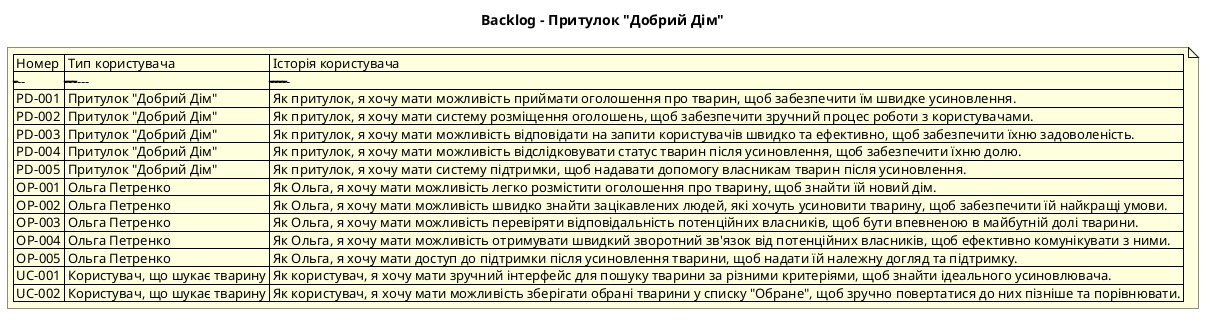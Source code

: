 @startuml
title Backlog - Притулок "Добрий Дім"
note as organ
| Номер | Тип користувача | Історія користувача |
|-------|------------------|---------------------|
| PD-001 | Притулок "Добрий Дім" | Як притулок, я хочу мати можливість приймати оголошення про тварин, щоб забезпечити їм швидке усиновлення. |
| PD-002 | Притулок "Добрий Дім" | Як притулок, я хочу мати систему розміщення оголошень, щоб забезпечити зручний процес роботи з користувачами. |
| PD-003 | Притулок "Добрий Дім" | Як притулок, я хочу мати можливість відповідати на запити користувачів швидко та ефективно, щоб забезпечити їхню задоволеність. |
| PD-004 | Притулок "Добрий Дім" | Як притулок, я хочу мати можливість відслідковувати статус тварин після усиновлення, щоб забезпечити їхню долю. |
| PD-005 | Притулок "Добрий Дім" | Як притулок, я хочу мати систему підтримки, щоб надавати допомогу власникам тварин після усиновлення. |
| OP-001 | Ольга Петренко | Як Ольга, я хочу мати можливість легко розмістити оголошення про тварину, щоб знайти їй новий дім. |
| OP-002 | Ольга Петренко | Як Ольга, я хочу мати можливість швидко знайти зацікавлених людей, які хочуть усиновити тварину, щоб забезпечити їй найкращі умови. |
| OP-003 | Ольга Петренко | Як Ольга, я хочу мати можливість перевіряти відповідальність потенційних власників, щоб бути впевненою в майбутній долі тварини. |
| OP-004 | Ольга Петренко | Як Ольга, я хочу мати можливість отримувати швидкий зворотний зв'язок від потенційних власників, щоб ефективно комунікувати з ними. |
| OP-005 | Ольга Петренко | Як Ольга, я хочу мати доступ до підтримки після усиновлення тварини, щоб надати їй належну догляд та підтримку. |
| UC-001 | Користувач, що шукає тварину | Як користувач, я хочу мати зручний інтерфейс для пошуку тварини за різними критеріями, щоб знайти ідеального усиновлювача. |
| UC-002 | Користувач, що шукає тварину | Як користувач, я хочу мати можливість зберігати обрані тварини у списку "Обране", щоб зручно повертатися до них пізніше та порівнювати. |
end note
@enduml

